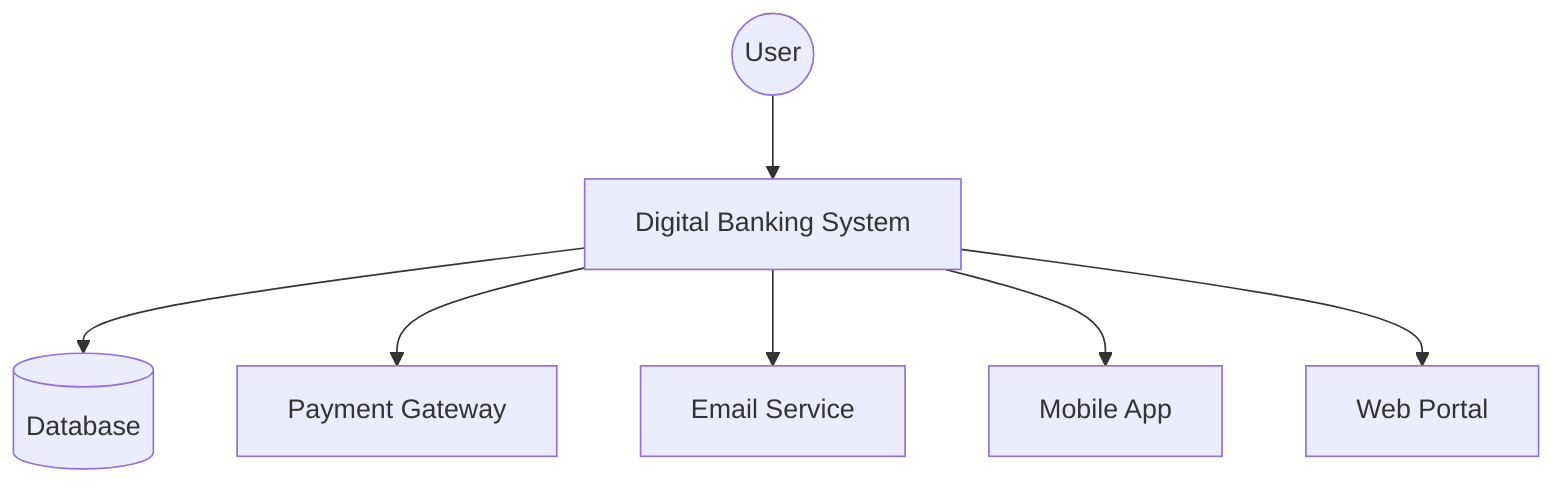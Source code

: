graph TD
    User((User)) --> System[Digital Banking System]
    System --> DB[(Database)]
    System --> PaymentGateway[Payment Gateway]
    System --> EmailService[Email Service]
    System --> Mobile[Mobile App]
    System --> Web[Web Portal]